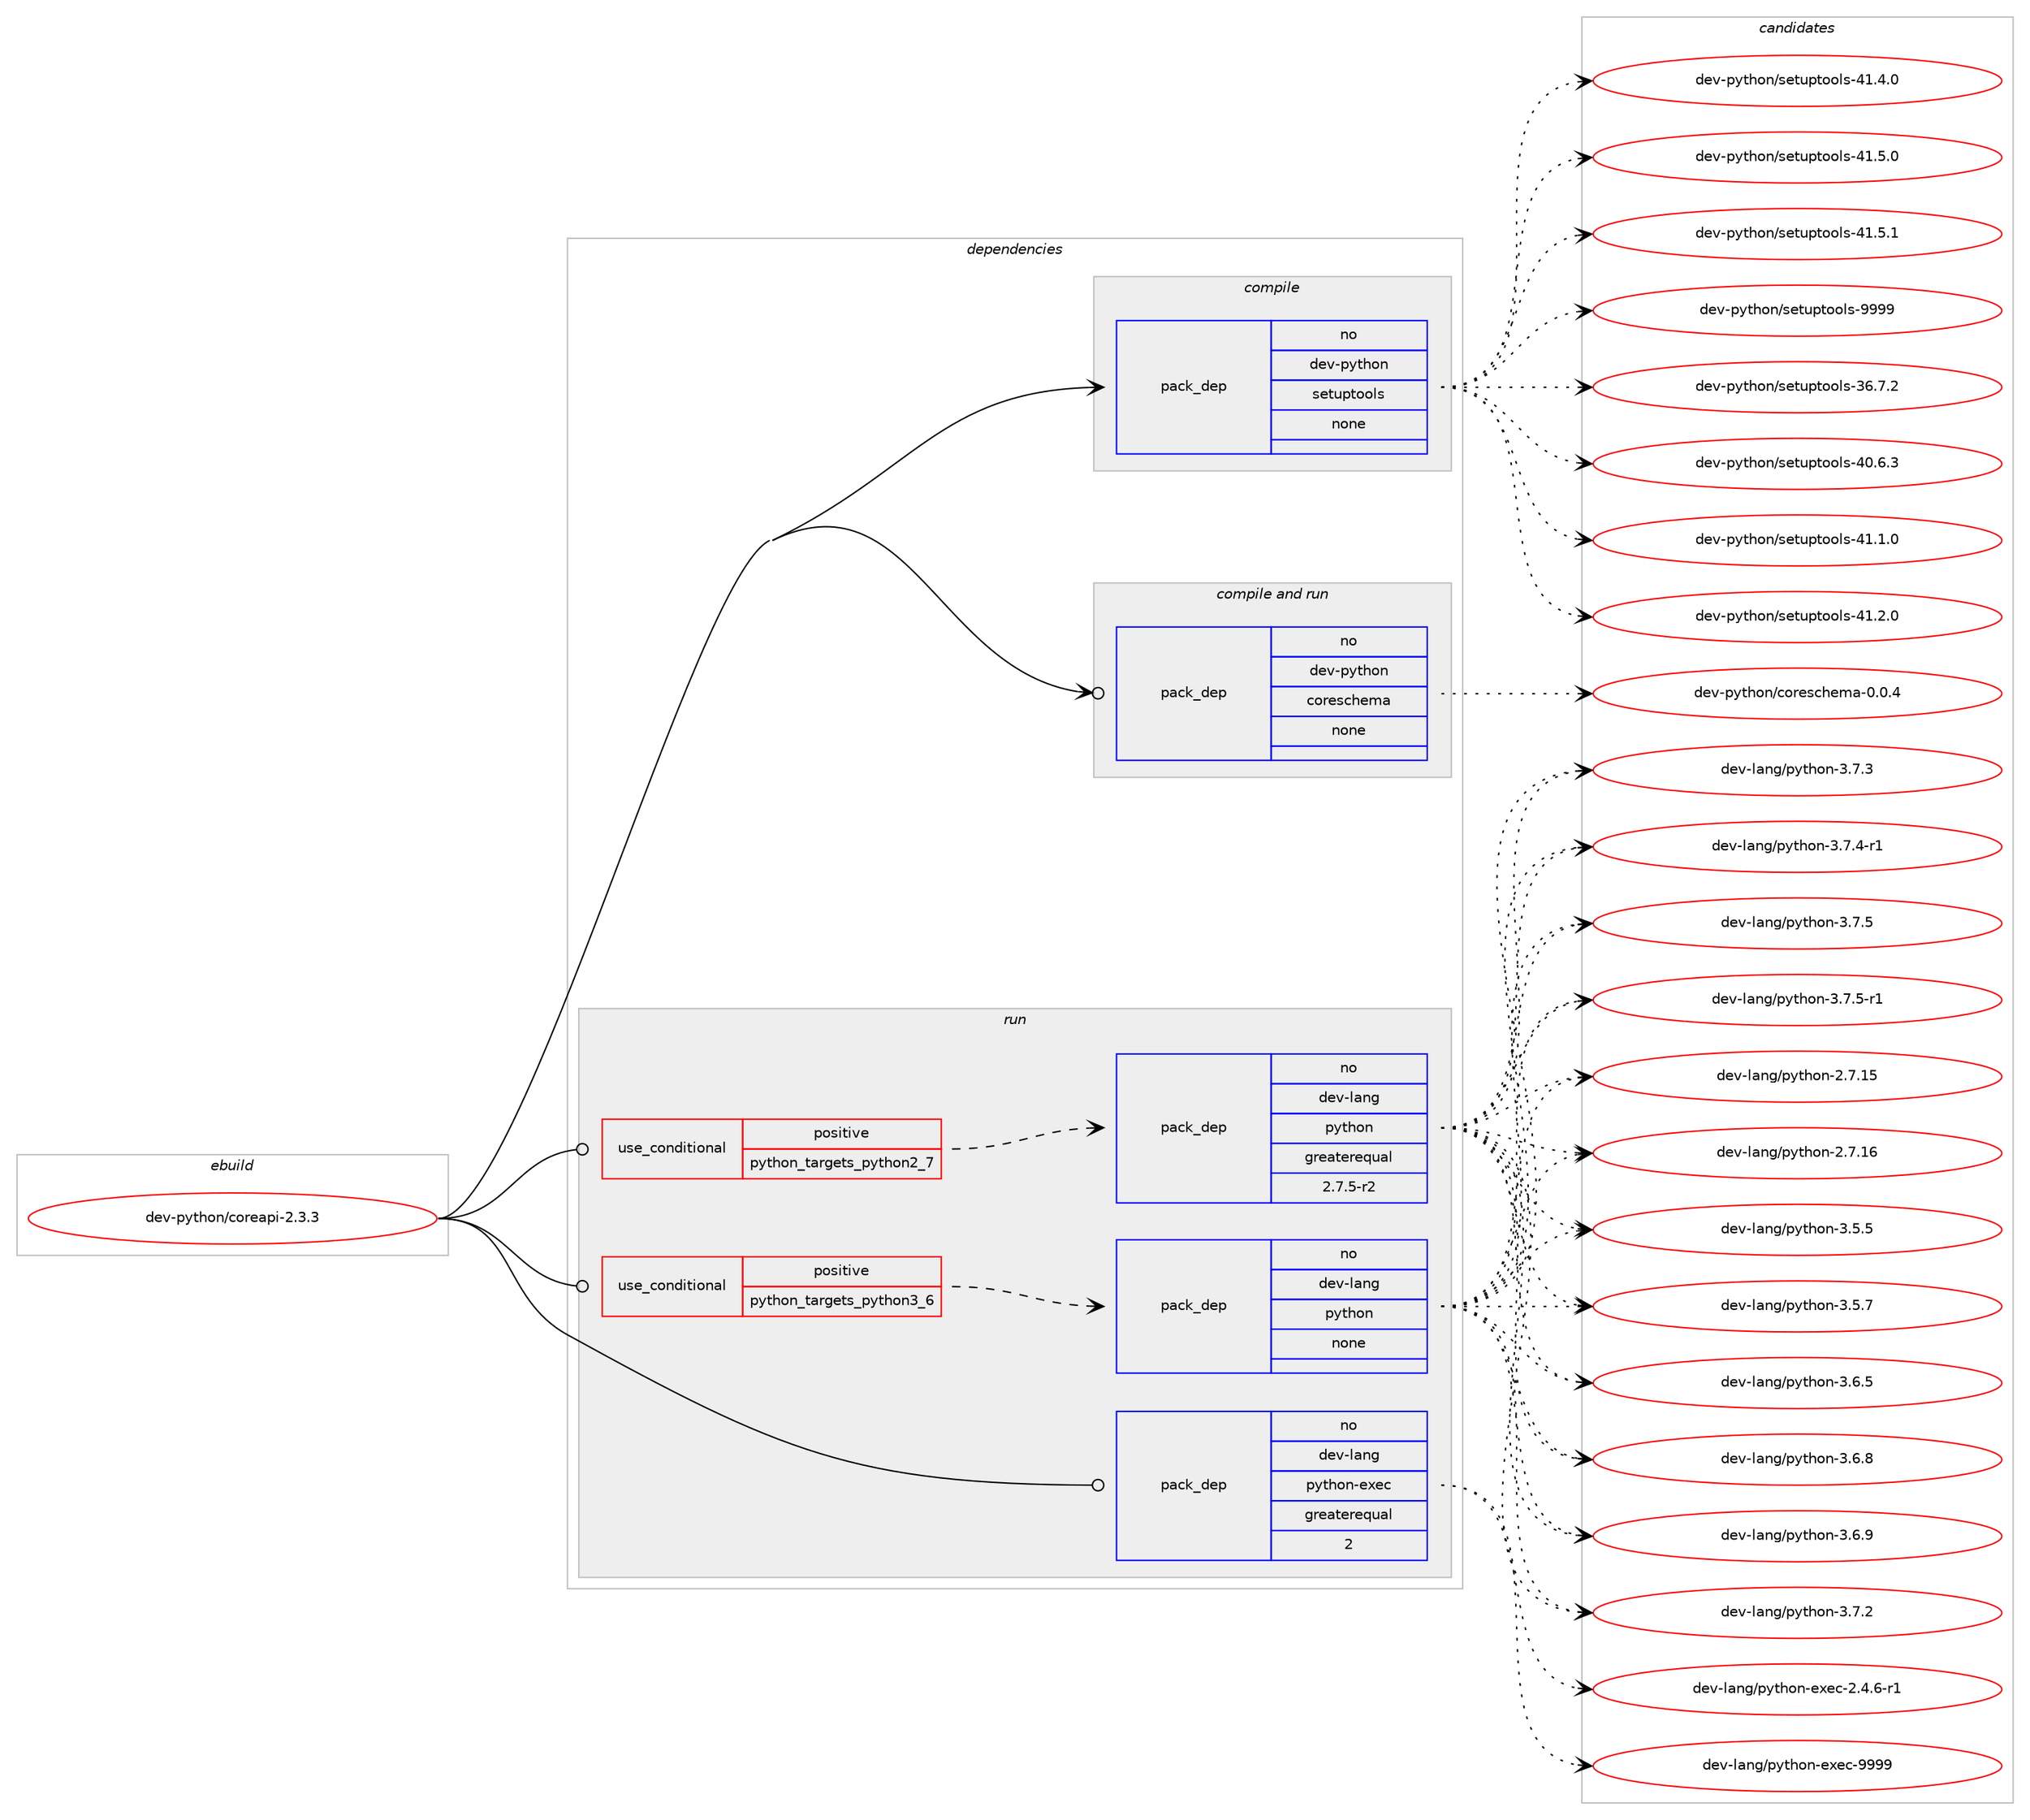 digraph prolog {

# *************
# Graph options
# *************

newrank=true;
concentrate=true;
compound=true;
graph [rankdir=LR,fontname=Helvetica,fontsize=10,ranksep=1.5];#, ranksep=2.5, nodesep=0.2];
edge  [arrowhead=vee];
node  [fontname=Helvetica,fontsize=10];

# **********
# The ebuild
# **********

subgraph cluster_leftcol {
color=gray;
rank=same;
label=<<i>ebuild</i>>;
id [label="dev-python/coreapi-2.3.3", color=red, width=4, href="../dev-python/coreapi-2.3.3.svg"];
}

# ****************
# The dependencies
# ****************

subgraph cluster_midcol {
color=gray;
label=<<i>dependencies</i>>;
subgraph cluster_compile {
fillcolor="#eeeeee";
style=filled;
label=<<i>compile</i>>;
subgraph pack450237 {
dependency599880 [label=<<TABLE BORDER="0" CELLBORDER="1" CELLSPACING="0" CELLPADDING="4" WIDTH="220"><TR><TD ROWSPAN="6" CELLPADDING="30">pack_dep</TD></TR><TR><TD WIDTH="110">no</TD></TR><TR><TD>dev-python</TD></TR><TR><TD>setuptools</TD></TR><TR><TD>none</TD></TR><TR><TD></TD></TR></TABLE>>, shape=none, color=blue];
}
id:e -> dependency599880:w [weight=20,style="solid",arrowhead="vee"];
}
subgraph cluster_compileandrun {
fillcolor="#eeeeee";
style=filled;
label=<<i>compile and run</i>>;
subgraph pack450238 {
dependency599881 [label=<<TABLE BORDER="0" CELLBORDER="1" CELLSPACING="0" CELLPADDING="4" WIDTH="220"><TR><TD ROWSPAN="6" CELLPADDING="30">pack_dep</TD></TR><TR><TD WIDTH="110">no</TD></TR><TR><TD>dev-python</TD></TR><TR><TD>coreschema</TD></TR><TR><TD>none</TD></TR><TR><TD></TD></TR></TABLE>>, shape=none, color=blue];
}
id:e -> dependency599881:w [weight=20,style="solid",arrowhead="odotvee"];
}
subgraph cluster_run {
fillcolor="#eeeeee";
style=filled;
label=<<i>run</i>>;
subgraph cond137864 {
dependency599882 [label=<<TABLE BORDER="0" CELLBORDER="1" CELLSPACING="0" CELLPADDING="4"><TR><TD ROWSPAN="3" CELLPADDING="10">use_conditional</TD></TR><TR><TD>positive</TD></TR><TR><TD>python_targets_python2_7</TD></TR></TABLE>>, shape=none, color=red];
subgraph pack450239 {
dependency599883 [label=<<TABLE BORDER="0" CELLBORDER="1" CELLSPACING="0" CELLPADDING="4" WIDTH="220"><TR><TD ROWSPAN="6" CELLPADDING="30">pack_dep</TD></TR><TR><TD WIDTH="110">no</TD></TR><TR><TD>dev-lang</TD></TR><TR><TD>python</TD></TR><TR><TD>greaterequal</TD></TR><TR><TD>2.7.5-r2</TD></TR></TABLE>>, shape=none, color=blue];
}
dependency599882:e -> dependency599883:w [weight=20,style="dashed",arrowhead="vee"];
}
id:e -> dependency599882:w [weight=20,style="solid",arrowhead="odot"];
subgraph cond137865 {
dependency599884 [label=<<TABLE BORDER="0" CELLBORDER="1" CELLSPACING="0" CELLPADDING="4"><TR><TD ROWSPAN="3" CELLPADDING="10">use_conditional</TD></TR><TR><TD>positive</TD></TR><TR><TD>python_targets_python3_6</TD></TR></TABLE>>, shape=none, color=red];
subgraph pack450240 {
dependency599885 [label=<<TABLE BORDER="0" CELLBORDER="1" CELLSPACING="0" CELLPADDING="4" WIDTH="220"><TR><TD ROWSPAN="6" CELLPADDING="30">pack_dep</TD></TR><TR><TD WIDTH="110">no</TD></TR><TR><TD>dev-lang</TD></TR><TR><TD>python</TD></TR><TR><TD>none</TD></TR><TR><TD></TD></TR></TABLE>>, shape=none, color=blue];
}
dependency599884:e -> dependency599885:w [weight=20,style="dashed",arrowhead="vee"];
}
id:e -> dependency599884:w [weight=20,style="solid",arrowhead="odot"];
subgraph pack450241 {
dependency599886 [label=<<TABLE BORDER="0" CELLBORDER="1" CELLSPACING="0" CELLPADDING="4" WIDTH="220"><TR><TD ROWSPAN="6" CELLPADDING="30">pack_dep</TD></TR><TR><TD WIDTH="110">no</TD></TR><TR><TD>dev-lang</TD></TR><TR><TD>python-exec</TD></TR><TR><TD>greaterequal</TD></TR><TR><TD>2</TD></TR></TABLE>>, shape=none, color=blue];
}
id:e -> dependency599886:w [weight=20,style="solid",arrowhead="odot"];
}
}

# **************
# The candidates
# **************

subgraph cluster_choices {
rank=same;
color=gray;
label=<<i>candidates</i>>;

subgraph choice450237 {
color=black;
nodesep=1;
choice100101118451121211161041111104711510111611711211611111110811545515446554650 [label="dev-python/setuptools-36.7.2", color=red, width=4,href="../dev-python/setuptools-36.7.2.svg"];
choice100101118451121211161041111104711510111611711211611111110811545524846544651 [label="dev-python/setuptools-40.6.3", color=red, width=4,href="../dev-python/setuptools-40.6.3.svg"];
choice100101118451121211161041111104711510111611711211611111110811545524946494648 [label="dev-python/setuptools-41.1.0", color=red, width=4,href="../dev-python/setuptools-41.1.0.svg"];
choice100101118451121211161041111104711510111611711211611111110811545524946504648 [label="dev-python/setuptools-41.2.0", color=red, width=4,href="../dev-python/setuptools-41.2.0.svg"];
choice100101118451121211161041111104711510111611711211611111110811545524946524648 [label="dev-python/setuptools-41.4.0", color=red, width=4,href="../dev-python/setuptools-41.4.0.svg"];
choice100101118451121211161041111104711510111611711211611111110811545524946534648 [label="dev-python/setuptools-41.5.0", color=red, width=4,href="../dev-python/setuptools-41.5.0.svg"];
choice100101118451121211161041111104711510111611711211611111110811545524946534649 [label="dev-python/setuptools-41.5.1", color=red, width=4,href="../dev-python/setuptools-41.5.1.svg"];
choice10010111845112121116104111110471151011161171121161111111081154557575757 [label="dev-python/setuptools-9999", color=red, width=4,href="../dev-python/setuptools-9999.svg"];
dependency599880:e -> choice100101118451121211161041111104711510111611711211611111110811545515446554650:w [style=dotted,weight="100"];
dependency599880:e -> choice100101118451121211161041111104711510111611711211611111110811545524846544651:w [style=dotted,weight="100"];
dependency599880:e -> choice100101118451121211161041111104711510111611711211611111110811545524946494648:w [style=dotted,weight="100"];
dependency599880:e -> choice100101118451121211161041111104711510111611711211611111110811545524946504648:w [style=dotted,weight="100"];
dependency599880:e -> choice100101118451121211161041111104711510111611711211611111110811545524946524648:w [style=dotted,weight="100"];
dependency599880:e -> choice100101118451121211161041111104711510111611711211611111110811545524946534648:w [style=dotted,weight="100"];
dependency599880:e -> choice100101118451121211161041111104711510111611711211611111110811545524946534649:w [style=dotted,weight="100"];
dependency599880:e -> choice10010111845112121116104111110471151011161171121161111111081154557575757:w [style=dotted,weight="100"];
}
subgraph choice450238 {
color=black;
nodesep=1;
choice1001011184511212111610411111047991111141011159910410110997454846484652 [label="dev-python/coreschema-0.0.4", color=red, width=4,href="../dev-python/coreschema-0.0.4.svg"];
dependency599881:e -> choice1001011184511212111610411111047991111141011159910410110997454846484652:w [style=dotted,weight="100"];
}
subgraph choice450239 {
color=black;
nodesep=1;
choice10010111845108971101034711212111610411111045504655464953 [label="dev-lang/python-2.7.15", color=red, width=4,href="../dev-lang/python-2.7.15.svg"];
choice10010111845108971101034711212111610411111045504655464954 [label="dev-lang/python-2.7.16", color=red, width=4,href="../dev-lang/python-2.7.16.svg"];
choice100101118451089711010347112121116104111110455146534653 [label="dev-lang/python-3.5.5", color=red, width=4,href="../dev-lang/python-3.5.5.svg"];
choice100101118451089711010347112121116104111110455146534655 [label="dev-lang/python-3.5.7", color=red, width=4,href="../dev-lang/python-3.5.7.svg"];
choice100101118451089711010347112121116104111110455146544653 [label="dev-lang/python-3.6.5", color=red, width=4,href="../dev-lang/python-3.6.5.svg"];
choice100101118451089711010347112121116104111110455146544656 [label="dev-lang/python-3.6.8", color=red, width=4,href="../dev-lang/python-3.6.8.svg"];
choice100101118451089711010347112121116104111110455146544657 [label="dev-lang/python-3.6.9", color=red, width=4,href="../dev-lang/python-3.6.9.svg"];
choice100101118451089711010347112121116104111110455146554650 [label="dev-lang/python-3.7.2", color=red, width=4,href="../dev-lang/python-3.7.2.svg"];
choice100101118451089711010347112121116104111110455146554651 [label="dev-lang/python-3.7.3", color=red, width=4,href="../dev-lang/python-3.7.3.svg"];
choice1001011184510897110103471121211161041111104551465546524511449 [label="dev-lang/python-3.7.4-r1", color=red, width=4,href="../dev-lang/python-3.7.4-r1.svg"];
choice100101118451089711010347112121116104111110455146554653 [label="dev-lang/python-3.7.5", color=red, width=4,href="../dev-lang/python-3.7.5.svg"];
choice1001011184510897110103471121211161041111104551465546534511449 [label="dev-lang/python-3.7.5-r1", color=red, width=4,href="../dev-lang/python-3.7.5-r1.svg"];
dependency599883:e -> choice10010111845108971101034711212111610411111045504655464953:w [style=dotted,weight="100"];
dependency599883:e -> choice10010111845108971101034711212111610411111045504655464954:w [style=dotted,weight="100"];
dependency599883:e -> choice100101118451089711010347112121116104111110455146534653:w [style=dotted,weight="100"];
dependency599883:e -> choice100101118451089711010347112121116104111110455146534655:w [style=dotted,weight="100"];
dependency599883:e -> choice100101118451089711010347112121116104111110455146544653:w [style=dotted,weight="100"];
dependency599883:e -> choice100101118451089711010347112121116104111110455146544656:w [style=dotted,weight="100"];
dependency599883:e -> choice100101118451089711010347112121116104111110455146544657:w [style=dotted,weight="100"];
dependency599883:e -> choice100101118451089711010347112121116104111110455146554650:w [style=dotted,weight="100"];
dependency599883:e -> choice100101118451089711010347112121116104111110455146554651:w [style=dotted,weight="100"];
dependency599883:e -> choice1001011184510897110103471121211161041111104551465546524511449:w [style=dotted,weight="100"];
dependency599883:e -> choice100101118451089711010347112121116104111110455146554653:w [style=dotted,weight="100"];
dependency599883:e -> choice1001011184510897110103471121211161041111104551465546534511449:w [style=dotted,weight="100"];
}
subgraph choice450240 {
color=black;
nodesep=1;
choice10010111845108971101034711212111610411111045504655464953 [label="dev-lang/python-2.7.15", color=red, width=4,href="../dev-lang/python-2.7.15.svg"];
choice10010111845108971101034711212111610411111045504655464954 [label="dev-lang/python-2.7.16", color=red, width=4,href="../dev-lang/python-2.7.16.svg"];
choice100101118451089711010347112121116104111110455146534653 [label="dev-lang/python-3.5.5", color=red, width=4,href="../dev-lang/python-3.5.5.svg"];
choice100101118451089711010347112121116104111110455146534655 [label="dev-lang/python-3.5.7", color=red, width=4,href="../dev-lang/python-3.5.7.svg"];
choice100101118451089711010347112121116104111110455146544653 [label="dev-lang/python-3.6.5", color=red, width=4,href="../dev-lang/python-3.6.5.svg"];
choice100101118451089711010347112121116104111110455146544656 [label="dev-lang/python-3.6.8", color=red, width=4,href="../dev-lang/python-3.6.8.svg"];
choice100101118451089711010347112121116104111110455146544657 [label="dev-lang/python-3.6.9", color=red, width=4,href="../dev-lang/python-3.6.9.svg"];
choice100101118451089711010347112121116104111110455146554650 [label="dev-lang/python-3.7.2", color=red, width=4,href="../dev-lang/python-3.7.2.svg"];
choice100101118451089711010347112121116104111110455146554651 [label="dev-lang/python-3.7.3", color=red, width=4,href="../dev-lang/python-3.7.3.svg"];
choice1001011184510897110103471121211161041111104551465546524511449 [label="dev-lang/python-3.7.4-r1", color=red, width=4,href="../dev-lang/python-3.7.4-r1.svg"];
choice100101118451089711010347112121116104111110455146554653 [label="dev-lang/python-3.7.5", color=red, width=4,href="../dev-lang/python-3.7.5.svg"];
choice1001011184510897110103471121211161041111104551465546534511449 [label="dev-lang/python-3.7.5-r1", color=red, width=4,href="../dev-lang/python-3.7.5-r1.svg"];
dependency599885:e -> choice10010111845108971101034711212111610411111045504655464953:w [style=dotted,weight="100"];
dependency599885:e -> choice10010111845108971101034711212111610411111045504655464954:w [style=dotted,weight="100"];
dependency599885:e -> choice100101118451089711010347112121116104111110455146534653:w [style=dotted,weight="100"];
dependency599885:e -> choice100101118451089711010347112121116104111110455146534655:w [style=dotted,weight="100"];
dependency599885:e -> choice100101118451089711010347112121116104111110455146544653:w [style=dotted,weight="100"];
dependency599885:e -> choice100101118451089711010347112121116104111110455146544656:w [style=dotted,weight="100"];
dependency599885:e -> choice100101118451089711010347112121116104111110455146544657:w [style=dotted,weight="100"];
dependency599885:e -> choice100101118451089711010347112121116104111110455146554650:w [style=dotted,weight="100"];
dependency599885:e -> choice100101118451089711010347112121116104111110455146554651:w [style=dotted,weight="100"];
dependency599885:e -> choice1001011184510897110103471121211161041111104551465546524511449:w [style=dotted,weight="100"];
dependency599885:e -> choice100101118451089711010347112121116104111110455146554653:w [style=dotted,weight="100"];
dependency599885:e -> choice1001011184510897110103471121211161041111104551465546534511449:w [style=dotted,weight="100"];
}
subgraph choice450241 {
color=black;
nodesep=1;
choice10010111845108971101034711212111610411111045101120101994550465246544511449 [label="dev-lang/python-exec-2.4.6-r1", color=red, width=4,href="../dev-lang/python-exec-2.4.6-r1.svg"];
choice10010111845108971101034711212111610411111045101120101994557575757 [label="dev-lang/python-exec-9999", color=red, width=4,href="../dev-lang/python-exec-9999.svg"];
dependency599886:e -> choice10010111845108971101034711212111610411111045101120101994550465246544511449:w [style=dotted,weight="100"];
dependency599886:e -> choice10010111845108971101034711212111610411111045101120101994557575757:w [style=dotted,weight="100"];
}
}

}
